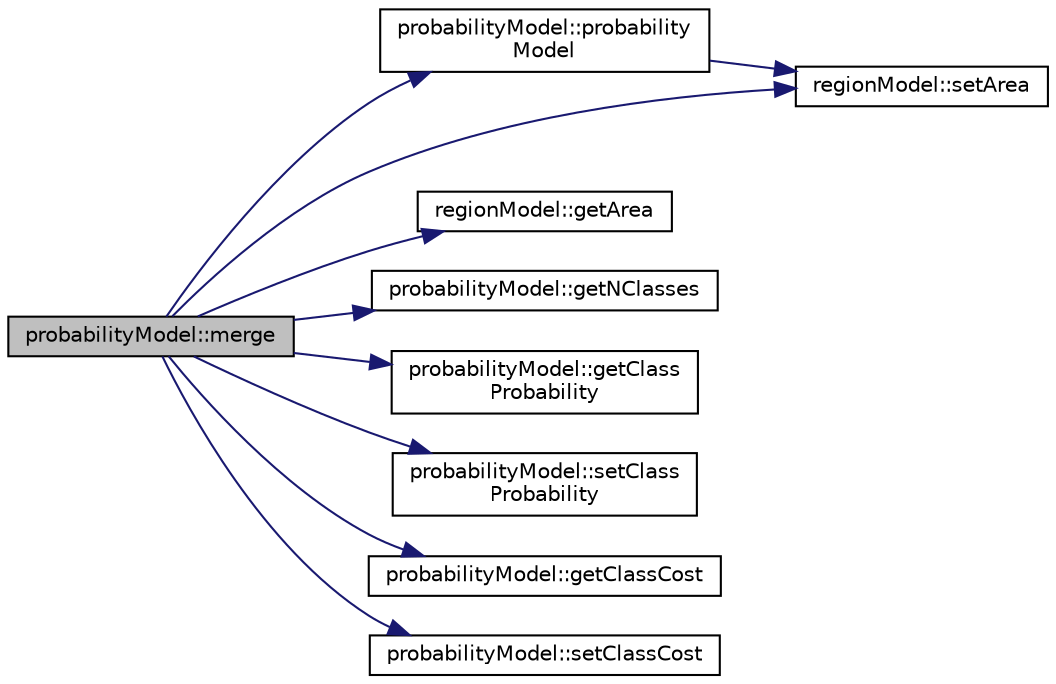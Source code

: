 digraph "probabilityModel::merge"
{
  edge [fontname="Helvetica",fontsize="10",labelfontname="Helvetica",labelfontsize="10"];
  node [fontname="Helvetica",fontsize="10",shape=record];
  rankdir="LR";
  Node1 [label="probabilityModel::merge",height=0.2,width=0.4,color="black", fillcolor="grey75", style="filled", fontcolor="black"];
  Node1 -> Node2 [color="midnightblue",fontsize="10",style="solid",fontname="Helvetica"];
  Node2 [label="probabilityModel::probability\lModel",height=0.2,width=0.4,color="black", fillcolor="white", style="filled",URL="$classprobability_model.html#ac2356304ead700ea3b440261149b57cc"];
  Node2 -> Node3 [color="midnightblue",fontsize="10",style="solid",fontname="Helvetica"];
  Node3 [label="regionModel::setArea",height=0.2,width=0.4,color="black", fillcolor="white", style="filled",URL="$classregion_model.html#a7f6a5d1ab86d69e213ebb81973481330"];
  Node1 -> Node4 [color="midnightblue",fontsize="10",style="solid",fontname="Helvetica"];
  Node4 [label="regionModel::getArea",height=0.2,width=0.4,color="black", fillcolor="white", style="filled",URL="$classregion_model.html#a56b1a22f355e85211760055c7559cd1e"];
  Node1 -> Node3 [color="midnightblue",fontsize="10",style="solid",fontname="Helvetica"];
  Node1 -> Node5 [color="midnightblue",fontsize="10",style="solid",fontname="Helvetica"];
  Node5 [label="probabilityModel::getNClasses",height=0.2,width=0.4,color="black", fillcolor="white", style="filled",URL="$classprobability_model.html#a18a9e2d0cd721c41addfe8e910e67c01"];
  Node1 -> Node6 [color="midnightblue",fontsize="10",style="solid",fontname="Helvetica"];
  Node6 [label="probabilityModel::getClass\lProbability",height=0.2,width=0.4,color="black", fillcolor="white", style="filled",URL="$classprobability_model.html#aef8c1f8a7a14f8cc1b4e5458cdc172de"];
  Node1 -> Node7 [color="midnightblue",fontsize="10",style="solid",fontname="Helvetica"];
  Node7 [label="probabilityModel::setClass\lProbability",height=0.2,width=0.4,color="black", fillcolor="white", style="filled",URL="$classprobability_model.html#ab5b9f2804370816e02829af11124b3b5"];
  Node1 -> Node8 [color="midnightblue",fontsize="10",style="solid",fontname="Helvetica"];
  Node8 [label="probabilityModel::getClassCost",height=0.2,width=0.4,color="black", fillcolor="white", style="filled",URL="$classprobability_model.html#a6a8786c7364018af1aeca4a4fe59cc5e"];
  Node1 -> Node9 [color="midnightblue",fontsize="10",style="solid",fontname="Helvetica"];
  Node9 [label="probabilityModel::setClassCost",height=0.2,width=0.4,color="black", fillcolor="white", style="filled",URL="$classprobability_model.html#ab6946deb86171e935e9f085d103ec3be"];
}

